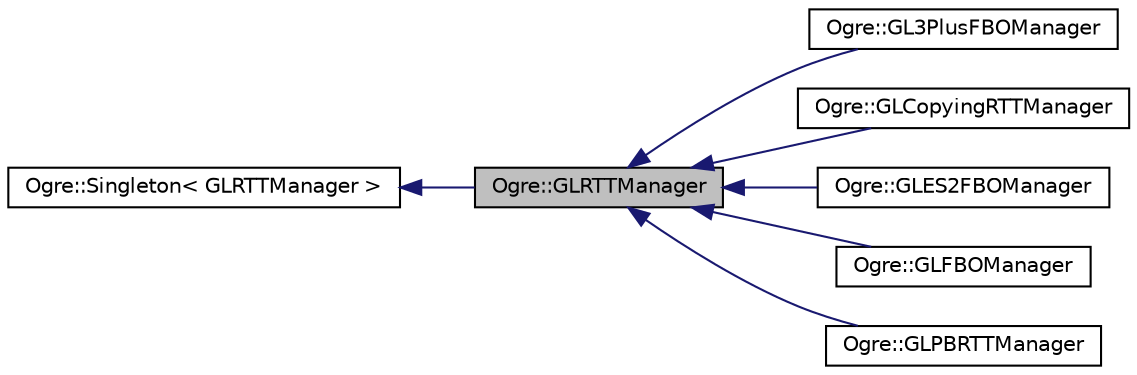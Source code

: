 digraph "Ogre::GLRTTManager"
{
  bgcolor="transparent";
  edge [fontname="Helvetica",fontsize="10",labelfontname="Helvetica",labelfontsize="10"];
  node [fontname="Helvetica",fontsize="10",shape=record];
  rankdir="LR";
  Node0 [label="Ogre::GLRTTManager",height=0.2,width=0.4,color="black", fillcolor="grey75", style="filled", fontcolor="black"];
  Node1 -> Node0 [dir="back",color="midnightblue",fontsize="10",style="solid",fontname="Helvetica"];
  Node1 [label="Ogre::Singleton\< GLRTTManager \>",height=0.2,width=0.4,color="black",URL="$class_ogre_1_1_singleton.html"];
  Node0 -> Node2 [dir="back",color="midnightblue",fontsize="10",style="solid",fontname="Helvetica"];
  Node2 [label="Ogre::GL3PlusFBOManager",height=0.2,width=0.4,color="black",URL="$class_ogre_1_1_g_l3_plus_f_b_o_manager.html",tooltip="Factory for GL Frame Buffer Objects, and related things. "];
  Node0 -> Node3 [dir="back",color="midnightblue",fontsize="10",style="solid",fontname="Helvetica"];
  Node3 [label="Ogre::GLCopyingRTTManager",height=0.2,width=0.4,color="black",URL="$class_ogre_1_1_g_l_copying_r_t_t_manager.html",tooltip="Simple, copying manager/factory for RenderTextures. "];
  Node0 -> Node4 [dir="back",color="midnightblue",fontsize="10",style="solid",fontname="Helvetica"];
  Node4 [label="Ogre::GLES2FBOManager",height=0.2,width=0.4,color="black",URL="$class_ogre_1_1_g_l_e_s2_f_b_o_manager.html",tooltip="Factory for GL ES 2 Frame Buffer Objects, and related things. "];
  Node0 -> Node5 [dir="back",color="midnightblue",fontsize="10",style="solid",fontname="Helvetica"];
  Node5 [label="Ogre::GLFBOManager",height=0.2,width=0.4,color="black",URL="$class_ogre_1_1_g_l_f_b_o_manager.html",tooltip="Factory for GL Frame Buffer Objects, and related things. "];
  Node0 -> Node6 [dir="back",color="midnightblue",fontsize="10",style="solid",fontname="Helvetica"];
  Node6 [label="Ogre::GLPBRTTManager",height=0.2,width=0.4,color="black",URL="$class_ogre_1_1_g_l_p_b_r_t_t_manager.html",tooltip="Manager for rendertextures and PBuffers (offscreen rendering contexts) "];
}
